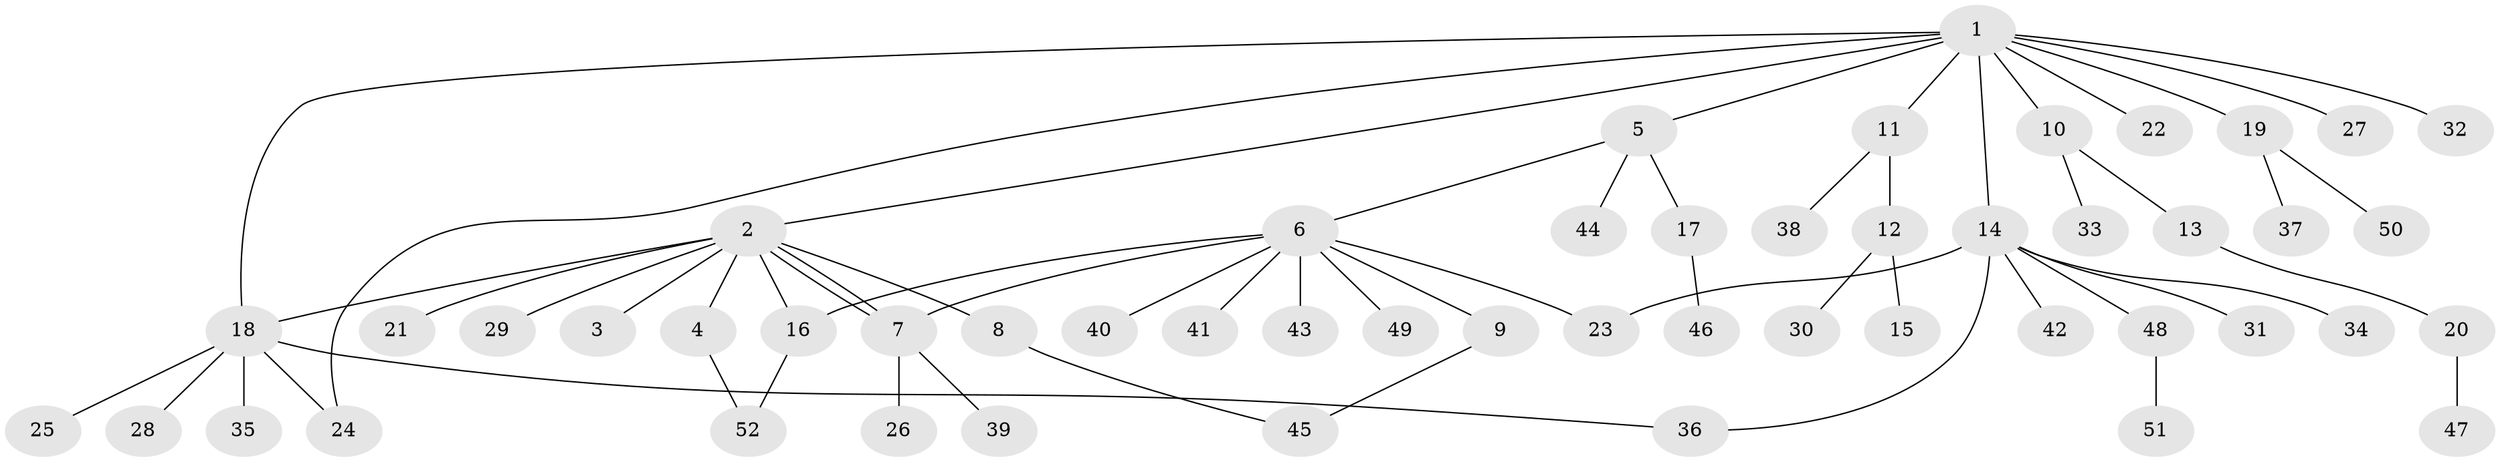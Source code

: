 // Generated by graph-tools (version 1.1) at 2025/35/03/09/25 02:35:52]
// undirected, 52 vertices, 60 edges
graph export_dot {
graph [start="1"]
  node [color=gray90,style=filled];
  1;
  2;
  3;
  4;
  5;
  6;
  7;
  8;
  9;
  10;
  11;
  12;
  13;
  14;
  15;
  16;
  17;
  18;
  19;
  20;
  21;
  22;
  23;
  24;
  25;
  26;
  27;
  28;
  29;
  30;
  31;
  32;
  33;
  34;
  35;
  36;
  37;
  38;
  39;
  40;
  41;
  42;
  43;
  44;
  45;
  46;
  47;
  48;
  49;
  50;
  51;
  52;
  1 -- 2;
  1 -- 5;
  1 -- 10;
  1 -- 11;
  1 -- 14;
  1 -- 18;
  1 -- 19;
  1 -- 22;
  1 -- 24;
  1 -- 27;
  1 -- 32;
  2 -- 3;
  2 -- 4;
  2 -- 7;
  2 -- 7;
  2 -- 8;
  2 -- 16;
  2 -- 18;
  2 -- 21;
  2 -- 29;
  4 -- 52;
  5 -- 6;
  5 -- 17;
  5 -- 44;
  6 -- 7;
  6 -- 9;
  6 -- 16;
  6 -- 23;
  6 -- 40;
  6 -- 41;
  6 -- 43;
  6 -- 49;
  7 -- 26;
  7 -- 39;
  8 -- 45;
  9 -- 45;
  10 -- 13;
  10 -- 33;
  11 -- 12;
  11 -- 38;
  12 -- 15;
  12 -- 30;
  13 -- 20;
  14 -- 23;
  14 -- 31;
  14 -- 34;
  14 -- 36;
  14 -- 42;
  14 -- 48;
  16 -- 52;
  17 -- 46;
  18 -- 24;
  18 -- 25;
  18 -- 28;
  18 -- 35;
  18 -- 36;
  19 -- 37;
  19 -- 50;
  20 -- 47;
  48 -- 51;
}
